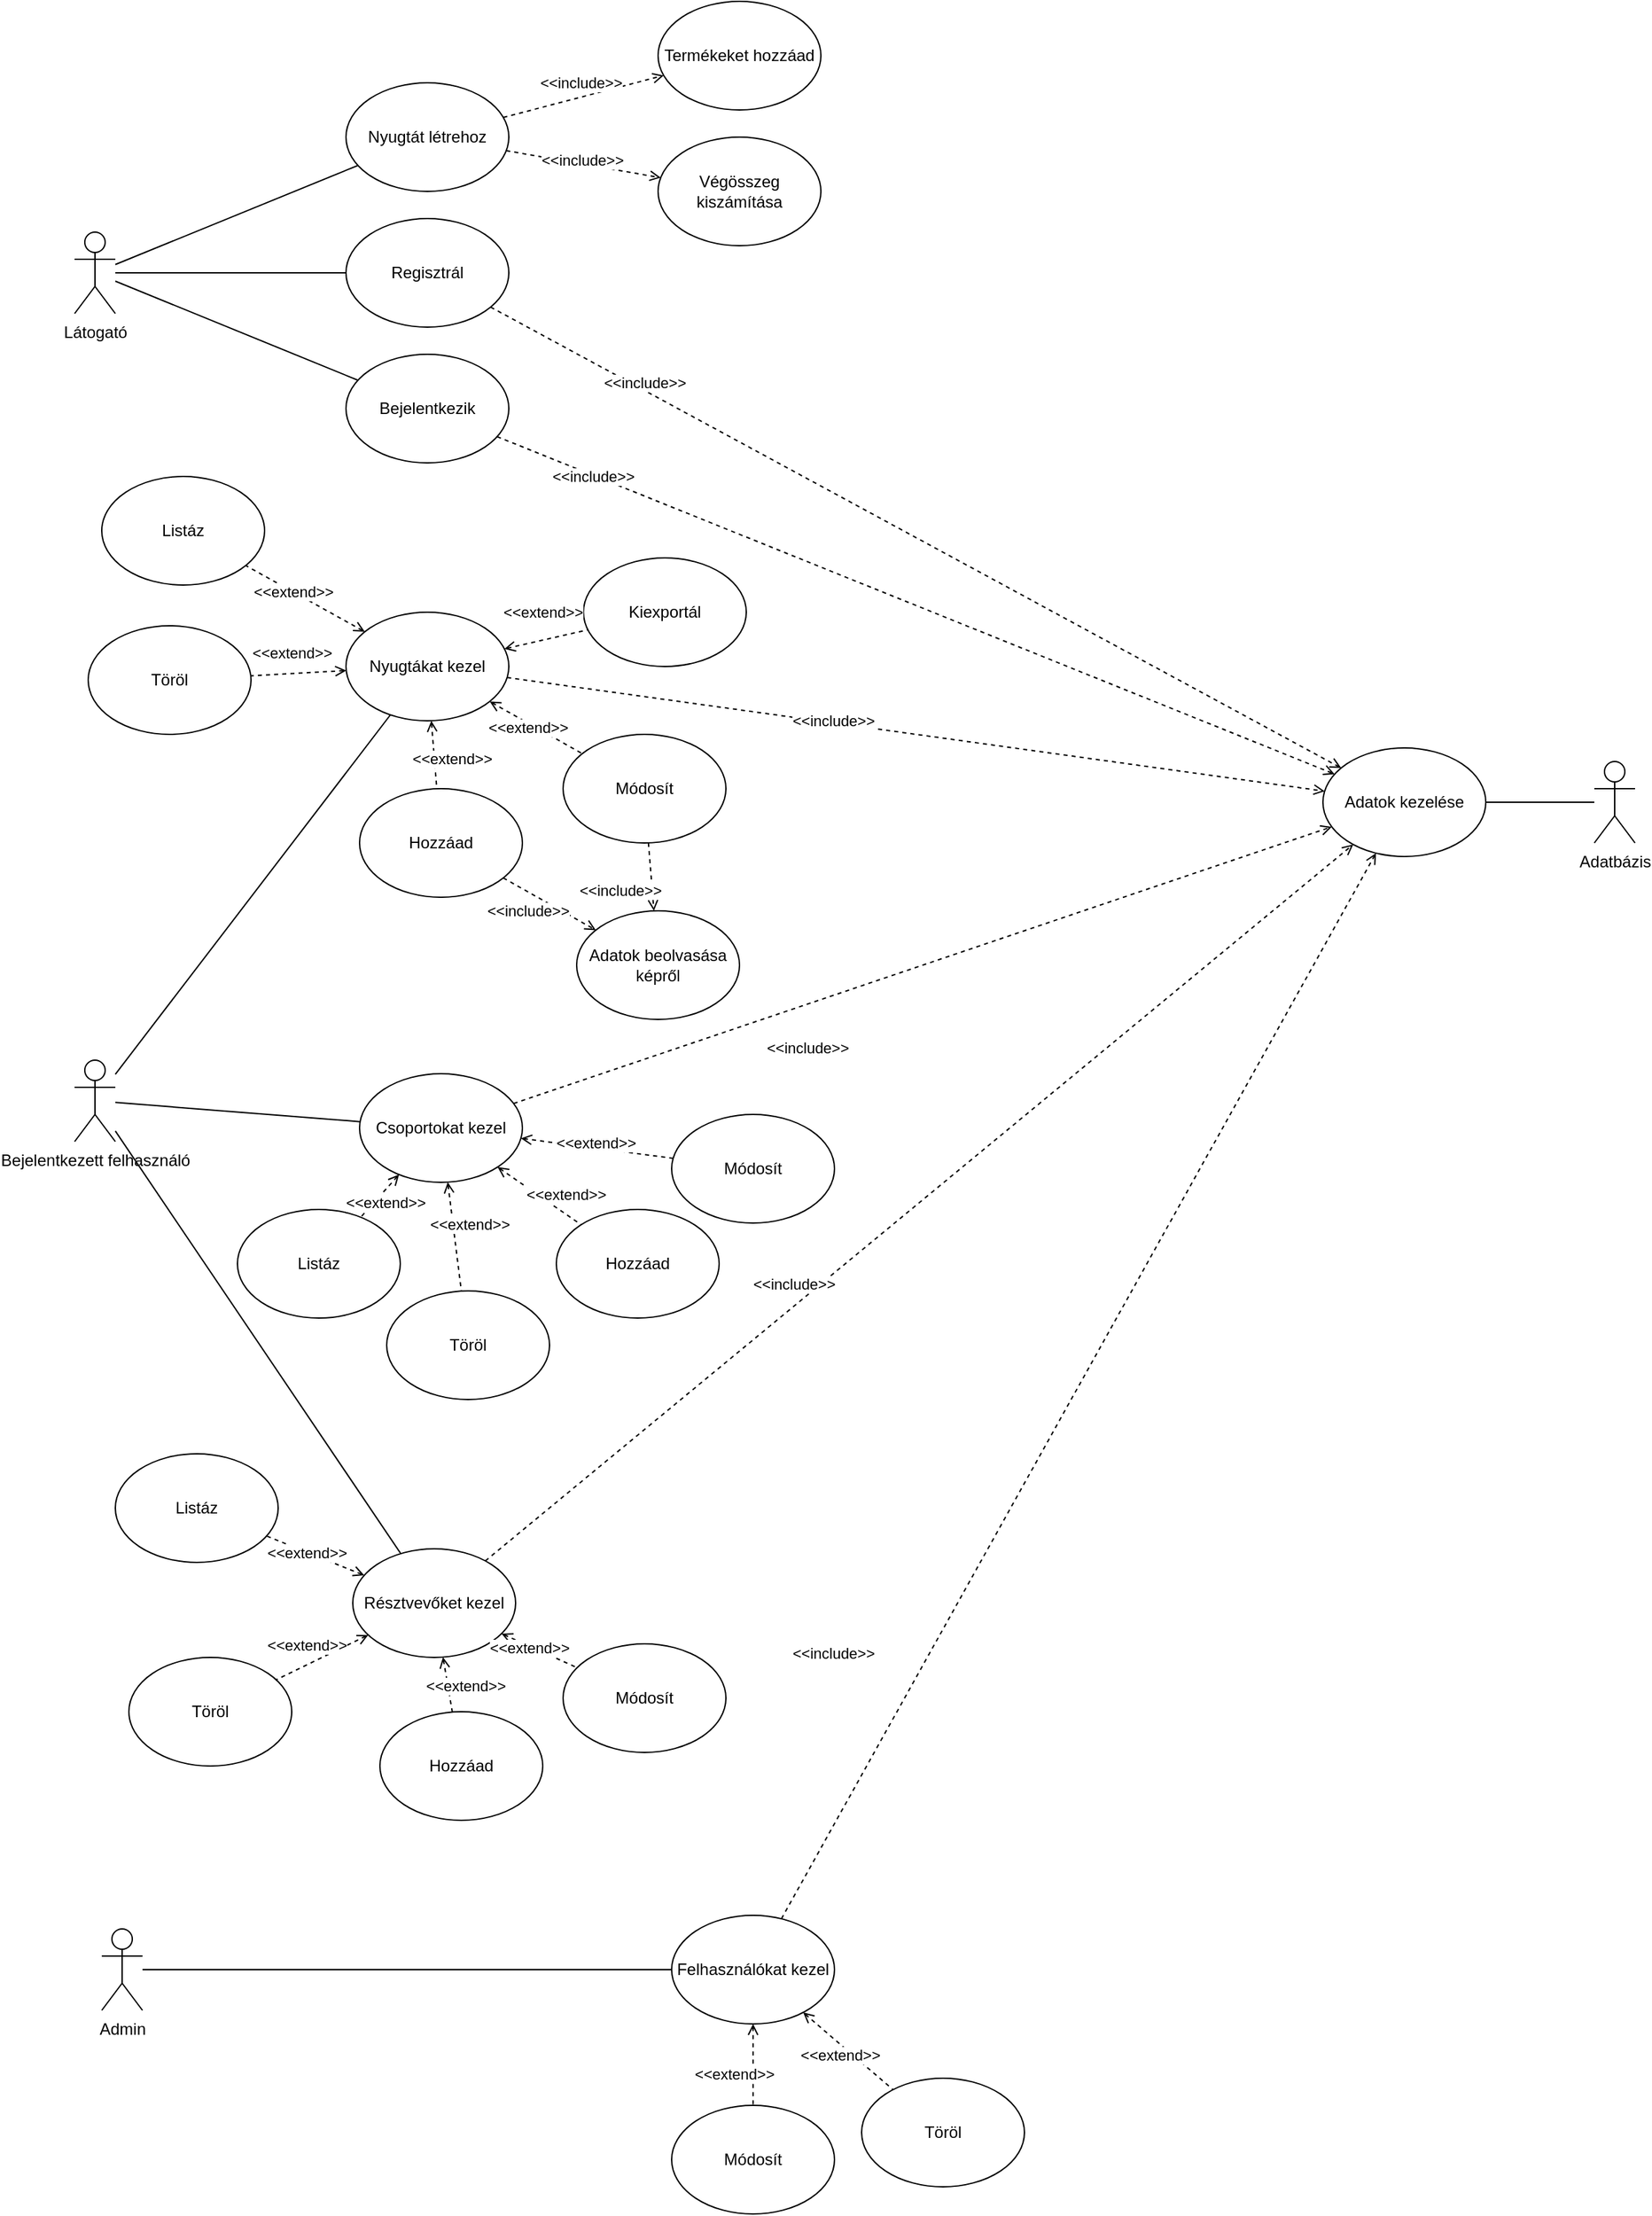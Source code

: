 <mxfile version="21.2.3" type="device">
  <diagram name="Page-1" id="5bKGs6VIPu-2fnJ7-1S9">
    <mxGraphModel dx="2625" dy="2509" grid="1" gridSize="10" guides="1" tooltips="1" connect="1" arrows="1" fold="1" page="1" pageScale="1" pageWidth="1376" pageHeight="1154" math="0" shadow="0">
      <root>
        <mxCell id="0" />
        <mxCell id="1" parent="0" />
        <mxCell id="UQ3AOjmW09rgCbUPbbze-11" style="rounded=0;orthogonalLoop=1;jettySize=auto;html=1;endArrow=none;endFill=0;" edge="1" parent="1" source="UQ3AOjmW09rgCbUPbbze-1" target="UQ3AOjmW09rgCbUPbbze-6">
          <mxGeometry relative="1" as="geometry" />
        </mxCell>
        <mxCell id="UQ3AOjmW09rgCbUPbbze-1" value="Látogató" style="shape=umlActor;verticalLabelPosition=bottom;verticalAlign=top;html=1;outlineConnect=0;" vertex="1" parent="1">
          <mxGeometry x="150" y="-90" width="30" height="60" as="geometry" />
        </mxCell>
        <mxCell id="UQ3AOjmW09rgCbUPbbze-2" value="Admin" style="shape=umlActor;verticalLabelPosition=bottom;verticalAlign=top;html=1;outlineConnect=0;" vertex="1" parent="1">
          <mxGeometry x="170" y="1160" width="30" height="60" as="geometry" />
        </mxCell>
        <mxCell id="UQ3AOjmW09rgCbUPbbze-3" value="Bejelentkezett felhasználó" style="shape=umlActor;verticalLabelPosition=bottom;verticalAlign=top;html=1;outlineConnect=0;" vertex="1" parent="1">
          <mxGeometry x="150" y="520" width="30" height="60" as="geometry" />
        </mxCell>
        <mxCell id="UQ3AOjmW09rgCbUPbbze-4" value="Adatbázis" style="shape=umlActor;verticalLabelPosition=bottom;verticalAlign=top;html=1;outlineConnect=0;" vertex="1" parent="1">
          <mxGeometry x="1270" y="300" width="30" height="60" as="geometry" />
        </mxCell>
        <mxCell id="UQ3AOjmW09rgCbUPbbze-6" value="Regisztrál" style="ellipse;whiteSpace=wrap;html=1;" vertex="1" parent="1">
          <mxGeometry x="350" y="-100" width="120" height="80" as="geometry" />
        </mxCell>
        <mxCell id="UQ3AOjmW09rgCbUPbbze-7" value="Bejelentkezik" style="ellipse;whiteSpace=wrap;html=1;" vertex="1" parent="1">
          <mxGeometry x="350" width="120" height="80" as="geometry" />
        </mxCell>
        <mxCell id="UQ3AOjmW09rgCbUPbbze-14" style="rounded=0;orthogonalLoop=1;jettySize=auto;html=1;dashed=1;endArrow=open;endFill=0;" edge="1" parent="1" source="UQ3AOjmW09rgCbUPbbze-8" target="UQ3AOjmW09rgCbUPbbze-9">
          <mxGeometry relative="1" as="geometry" />
        </mxCell>
        <mxCell id="UQ3AOjmW09rgCbUPbbze-15" value="&amp;lt;&amp;lt;include&amp;gt;&amp;gt;" style="edgeLabel;html=1;align=center;verticalAlign=middle;resizable=0;points=[];" vertex="1" connectable="0" parent="UQ3AOjmW09rgCbUPbbze-14">
          <mxGeometry x="0.288" y="4" relative="1" as="geometry">
            <mxPoint x="-18" y="-2" as="offset" />
          </mxGeometry>
        </mxCell>
        <mxCell id="UQ3AOjmW09rgCbUPbbze-8" value="Nyugtát létrehoz" style="ellipse;whiteSpace=wrap;html=1;" vertex="1" parent="1">
          <mxGeometry x="350" y="-200" width="120" height="80" as="geometry" />
        </mxCell>
        <mxCell id="UQ3AOjmW09rgCbUPbbze-9" value="Termékeket hozzáad" style="ellipse;whiteSpace=wrap;html=1;" vertex="1" parent="1">
          <mxGeometry x="580" y="-260" width="120" height="80" as="geometry" />
        </mxCell>
        <mxCell id="UQ3AOjmW09rgCbUPbbze-10" value="Végösszeg kiszámítása" style="ellipse;whiteSpace=wrap;html=1;" vertex="1" parent="1">
          <mxGeometry x="580" y="-160" width="120" height="80" as="geometry" />
        </mxCell>
        <mxCell id="UQ3AOjmW09rgCbUPbbze-12" style="rounded=0;orthogonalLoop=1;jettySize=auto;html=1;endArrow=none;endFill=0;" edge="1" parent="1" source="UQ3AOjmW09rgCbUPbbze-1" target="UQ3AOjmW09rgCbUPbbze-7">
          <mxGeometry relative="1" as="geometry">
            <mxPoint x="190" y="-17" as="sourcePoint" />
            <mxPoint x="381" y="-107" as="targetPoint" />
          </mxGeometry>
        </mxCell>
        <mxCell id="UQ3AOjmW09rgCbUPbbze-13" style="rounded=0;orthogonalLoop=1;jettySize=auto;html=1;endArrow=none;endFill=0;" edge="1" parent="1" source="UQ3AOjmW09rgCbUPbbze-1" target="UQ3AOjmW09rgCbUPbbze-8">
          <mxGeometry relative="1" as="geometry">
            <mxPoint x="200" y="-7" as="sourcePoint" />
            <mxPoint x="391" y="-97" as="targetPoint" />
          </mxGeometry>
        </mxCell>
        <mxCell id="UQ3AOjmW09rgCbUPbbze-16" style="rounded=0;orthogonalLoop=1;jettySize=auto;html=1;dashed=1;endArrow=open;endFill=0;" edge="1" parent="1" source="UQ3AOjmW09rgCbUPbbze-8" target="UQ3AOjmW09rgCbUPbbze-10">
          <mxGeometry relative="1" as="geometry">
            <mxPoint x="582" y="-164" as="sourcePoint" />
            <mxPoint x="710" y="-196" as="targetPoint" />
          </mxGeometry>
        </mxCell>
        <mxCell id="UQ3AOjmW09rgCbUPbbze-17" value="&amp;lt;&amp;lt;include&amp;gt;&amp;gt;" style="edgeLabel;html=1;align=center;verticalAlign=middle;resizable=0;points=[];" vertex="1" connectable="0" parent="UQ3AOjmW09rgCbUPbbze-16">
          <mxGeometry x="0.288" y="4" relative="1" as="geometry">
            <mxPoint x="-18" y="-2" as="offset" />
          </mxGeometry>
        </mxCell>
        <mxCell id="UQ3AOjmW09rgCbUPbbze-18" value="Nyugtákat kezel" style="ellipse;whiteSpace=wrap;html=1;" vertex="1" parent="1">
          <mxGeometry x="350" y="190" width="120" height="80" as="geometry" />
        </mxCell>
        <mxCell id="UQ3AOjmW09rgCbUPbbze-19" value="Csoportokat kezel" style="ellipse;whiteSpace=wrap;html=1;" vertex="1" parent="1">
          <mxGeometry x="360" y="530" width="120" height="80" as="geometry" />
        </mxCell>
        <mxCell id="UQ3AOjmW09rgCbUPbbze-20" value="Résztvevőket kezel" style="ellipse;whiteSpace=wrap;html=1;" vertex="1" parent="1">
          <mxGeometry x="355" y="880" width="120" height="80" as="geometry" />
        </mxCell>
        <mxCell id="UQ3AOjmW09rgCbUPbbze-21" value="Hozzáad" style="ellipse;whiteSpace=wrap;html=1;" vertex="1" parent="1">
          <mxGeometry x="360" y="320" width="120" height="80" as="geometry" />
        </mxCell>
        <mxCell id="UQ3AOjmW09rgCbUPbbze-22" value="Listáz" style="ellipse;whiteSpace=wrap;html=1;" vertex="1" parent="1">
          <mxGeometry x="170" y="90" width="120" height="80" as="geometry" />
        </mxCell>
        <mxCell id="UQ3AOjmW09rgCbUPbbze-30" style="rounded=0;orthogonalLoop=1;jettySize=auto;html=1;endArrow=none;endFill=0;" edge="1" parent="1" source="UQ3AOjmW09rgCbUPbbze-27" target="UQ3AOjmW09rgCbUPbbze-4">
          <mxGeometry relative="1" as="geometry" />
        </mxCell>
        <mxCell id="UQ3AOjmW09rgCbUPbbze-27" value="Adatok kezelése" style="ellipse;whiteSpace=wrap;html=1;" vertex="1" parent="1">
          <mxGeometry x="1070" y="290" width="120" height="80" as="geometry" />
        </mxCell>
        <mxCell id="UQ3AOjmW09rgCbUPbbze-28" style="rounded=0;orthogonalLoop=1;jettySize=auto;html=1;dashed=1;endArrow=open;endFill=0;" edge="1" parent="1" source="UQ3AOjmW09rgCbUPbbze-6" target="UQ3AOjmW09rgCbUPbbze-27">
          <mxGeometry relative="1" as="geometry">
            <mxPoint x="932" y="146" as="sourcePoint" />
            <mxPoint x="1060" y="114" as="targetPoint" />
          </mxGeometry>
        </mxCell>
        <mxCell id="UQ3AOjmW09rgCbUPbbze-29" value="&amp;lt;&amp;lt;include&amp;gt;&amp;gt;" style="edgeLabel;html=1;align=center;verticalAlign=middle;resizable=0;points=[];" vertex="1" connectable="0" parent="UQ3AOjmW09rgCbUPbbze-28">
          <mxGeometry x="0.288" y="4" relative="1" as="geometry">
            <mxPoint x="-292" y="-160" as="offset" />
          </mxGeometry>
        </mxCell>
        <mxCell id="UQ3AOjmW09rgCbUPbbze-31" style="rounded=0;orthogonalLoop=1;jettySize=auto;html=1;dashed=1;endArrow=open;endFill=0;" edge="1" parent="1" source="UQ3AOjmW09rgCbUPbbze-7" target="UQ3AOjmW09rgCbUPbbze-27">
          <mxGeometry relative="1" as="geometry">
            <mxPoint x="538" y="101" as="sourcePoint" />
            <mxPoint x="922" y="409" as="targetPoint" />
          </mxGeometry>
        </mxCell>
        <mxCell id="UQ3AOjmW09rgCbUPbbze-32" value="&amp;lt;&amp;lt;include&amp;gt;&amp;gt;" style="edgeLabel;html=1;align=center;verticalAlign=middle;resizable=0;points=[];" vertex="1" connectable="0" parent="UQ3AOjmW09rgCbUPbbze-31">
          <mxGeometry x="0.288" y="4" relative="1" as="geometry">
            <mxPoint x="-329" y="-127" as="offset" />
          </mxGeometry>
        </mxCell>
        <mxCell id="UQ3AOjmW09rgCbUPbbze-35" style="rounded=0;orthogonalLoop=1;jettySize=auto;html=1;dashed=1;endArrow=open;endFill=0;" edge="1" parent="1" source="UQ3AOjmW09rgCbUPbbze-18" target="UQ3AOjmW09rgCbUPbbze-27">
          <mxGeometry relative="1" as="geometry">
            <mxPoint x="558" y="121" as="sourcePoint" />
            <mxPoint x="942" y="429" as="targetPoint" />
          </mxGeometry>
        </mxCell>
        <mxCell id="UQ3AOjmW09rgCbUPbbze-36" value="&amp;lt;&amp;lt;include&amp;gt;&amp;gt;" style="edgeLabel;html=1;align=center;verticalAlign=middle;resizable=0;points=[];" vertex="1" connectable="0" parent="UQ3AOjmW09rgCbUPbbze-35">
          <mxGeometry x="0.288" y="4" relative="1" as="geometry">
            <mxPoint x="-148" y="-18" as="offset" />
          </mxGeometry>
        </mxCell>
        <mxCell id="UQ3AOjmW09rgCbUPbbze-39" style="rounded=0;orthogonalLoop=1;jettySize=auto;html=1;dashed=1;endArrow=open;endFill=0;" edge="1" parent="1" source="UQ3AOjmW09rgCbUPbbze-19" target="UQ3AOjmW09rgCbUPbbze-27">
          <mxGeometry relative="1" as="geometry">
            <mxPoint x="718" y="409" as="sourcePoint" />
            <mxPoint x="912" y="441" as="targetPoint" />
          </mxGeometry>
        </mxCell>
        <mxCell id="UQ3AOjmW09rgCbUPbbze-40" value="&amp;lt;&amp;lt;include&amp;gt;&amp;gt;" style="edgeLabel;html=1;align=center;verticalAlign=middle;resizable=0;points=[];" vertex="1" connectable="0" parent="UQ3AOjmW09rgCbUPbbze-39">
          <mxGeometry x="0.288" y="4" relative="1" as="geometry">
            <mxPoint x="-171" y="94" as="offset" />
          </mxGeometry>
        </mxCell>
        <mxCell id="UQ3AOjmW09rgCbUPbbze-41" style="rounded=0;orthogonalLoop=1;jettySize=auto;html=1;dashed=1;endArrow=open;endFill=0;" edge="1" parent="1" source="UQ3AOjmW09rgCbUPbbze-20" target="UQ3AOjmW09rgCbUPbbze-27">
          <mxGeometry relative="1" as="geometry">
            <mxPoint x="728" y="419" as="sourcePoint" />
            <mxPoint x="922" y="451" as="targetPoint" />
          </mxGeometry>
        </mxCell>
        <mxCell id="UQ3AOjmW09rgCbUPbbze-42" value="&amp;lt;&amp;lt;include&amp;gt;&amp;gt;" style="edgeLabel;html=1;align=center;verticalAlign=middle;resizable=0;points=[];" vertex="1" connectable="0" parent="UQ3AOjmW09rgCbUPbbze-41">
          <mxGeometry x="0.288" y="4" relative="1" as="geometry">
            <mxPoint x="-182" y="139" as="offset" />
          </mxGeometry>
        </mxCell>
        <mxCell id="UQ3AOjmW09rgCbUPbbze-45" style="rounded=0;orthogonalLoop=1;jettySize=auto;html=1;dashed=1;endArrow=none;endFill=0;startArrow=open;startFill=0;" edge="1" parent="1" source="UQ3AOjmW09rgCbUPbbze-18" target="UQ3AOjmW09rgCbUPbbze-22">
          <mxGeometry relative="1" as="geometry">
            <mxPoint x="710" y="300" as="sourcePoint" />
            <mxPoint x="960" y="300" as="targetPoint" />
          </mxGeometry>
        </mxCell>
        <mxCell id="UQ3AOjmW09rgCbUPbbze-46" value="&amp;lt;&amp;lt;extend&amp;gt;&amp;gt;" style="edgeLabel;html=1;align=center;verticalAlign=middle;resizable=0;points=[];" vertex="1" connectable="0" parent="UQ3AOjmW09rgCbUPbbze-45">
          <mxGeometry x="0.288" y="4" relative="1" as="geometry">
            <mxPoint x="5" y="-2" as="offset" />
          </mxGeometry>
        </mxCell>
        <mxCell id="UQ3AOjmW09rgCbUPbbze-48" style="rounded=0;orthogonalLoop=1;jettySize=auto;html=1;dashed=1;endArrow=none;endFill=0;startArrow=open;startFill=0;" edge="1" parent="1" source="UQ3AOjmW09rgCbUPbbze-18" target="UQ3AOjmW09rgCbUPbbze-21">
          <mxGeometry relative="1" as="geometry">
            <mxPoint x="476" y="346" as="sourcePoint" />
            <mxPoint x="594" y="315" as="targetPoint" />
          </mxGeometry>
        </mxCell>
        <mxCell id="UQ3AOjmW09rgCbUPbbze-49" value="&amp;lt;&amp;lt;extend&amp;gt;&amp;gt;" style="edgeLabel;html=1;align=center;verticalAlign=middle;resizable=0;points=[];" vertex="1" connectable="0" parent="UQ3AOjmW09rgCbUPbbze-48">
          <mxGeometry x="0.288" y="4" relative="1" as="geometry">
            <mxPoint x="8" y="-4" as="offset" />
          </mxGeometry>
        </mxCell>
        <mxCell id="UQ3AOjmW09rgCbUPbbze-59" style="rounded=0;orthogonalLoop=1;jettySize=auto;html=1;endArrow=none;endFill=0;" edge="1" parent="1" source="UQ3AOjmW09rgCbUPbbze-3" target="UQ3AOjmW09rgCbUPbbze-18">
          <mxGeometry relative="1" as="geometry">
            <mxPoint x="190" y="87" as="sourcePoint" />
            <mxPoint x="370" y="168" as="targetPoint" />
          </mxGeometry>
        </mxCell>
        <mxCell id="UQ3AOjmW09rgCbUPbbze-60" style="rounded=0;orthogonalLoop=1;jettySize=auto;html=1;endArrow=none;endFill=0;" edge="1" parent="1" source="UQ3AOjmW09rgCbUPbbze-3" target="UQ3AOjmW09rgCbUPbbze-19">
          <mxGeometry relative="1" as="geometry">
            <mxPoint x="190" y="547" as="sourcePoint" />
            <mxPoint x="383" y="382" as="targetPoint" />
          </mxGeometry>
        </mxCell>
        <mxCell id="UQ3AOjmW09rgCbUPbbze-61" style="rounded=0;orthogonalLoop=1;jettySize=auto;html=1;endArrow=none;endFill=0;" edge="1" parent="1" source="UQ3AOjmW09rgCbUPbbze-3" target="UQ3AOjmW09rgCbUPbbze-20">
          <mxGeometry relative="1" as="geometry">
            <mxPoint x="190" y="560" as="sourcePoint" />
            <mxPoint x="360" y="560" as="targetPoint" />
          </mxGeometry>
        </mxCell>
        <mxCell id="UQ3AOjmW09rgCbUPbbze-62" value="Felhasználókat kezel" style="ellipse;whiteSpace=wrap;html=1;" vertex="1" parent="1">
          <mxGeometry x="590" y="1150" width="120" height="80" as="geometry" />
        </mxCell>
        <mxCell id="UQ3AOjmW09rgCbUPbbze-63" style="rounded=0;orthogonalLoop=1;jettySize=auto;html=1;endArrow=none;endFill=0;" edge="1" parent="1" source="UQ3AOjmW09rgCbUPbbze-2" target="UQ3AOjmW09rgCbUPbbze-62">
          <mxGeometry relative="1" as="geometry">
            <mxPoint x="190" y="573" as="sourcePoint" />
            <mxPoint x="383" y="738" as="targetPoint" />
          </mxGeometry>
        </mxCell>
        <mxCell id="UQ3AOjmW09rgCbUPbbze-64" style="rounded=0;orthogonalLoop=1;jettySize=auto;html=1;dashed=1;endArrow=open;endFill=0;" edge="1" parent="1" source="UQ3AOjmW09rgCbUPbbze-62" target="UQ3AOjmW09rgCbUPbbze-27">
          <mxGeometry relative="1" as="geometry">
            <mxPoint x="684" y="777" as="sourcePoint" />
            <mxPoint x="1106" y="373" as="targetPoint" />
          </mxGeometry>
        </mxCell>
        <mxCell id="UQ3AOjmW09rgCbUPbbze-65" value="&amp;lt;&amp;lt;include&amp;gt;&amp;gt;" style="edgeLabel;html=1;align=center;verticalAlign=middle;resizable=0;points=[];" vertex="1" connectable="0" parent="UQ3AOjmW09rgCbUPbbze-64">
          <mxGeometry x="0.288" y="4" relative="1" as="geometry">
            <mxPoint x="-241" y="312" as="offset" />
          </mxGeometry>
        </mxCell>
        <mxCell id="UQ3AOjmW09rgCbUPbbze-73" value="Módosít" style="ellipse;whiteSpace=wrap;html=1;" vertex="1" parent="1">
          <mxGeometry x="510" y="280" width="120" height="80" as="geometry" />
        </mxCell>
        <mxCell id="UQ3AOjmW09rgCbUPbbze-74" style="rounded=0;orthogonalLoop=1;jettySize=auto;html=1;dashed=1;endArrow=none;endFill=0;startArrow=open;startFill=0;" edge="1" parent="1" target="UQ3AOjmW09rgCbUPbbze-73" source="UQ3AOjmW09rgCbUPbbze-18">
          <mxGeometry relative="1" as="geometry">
            <mxPoint x="453" y="343" as="sourcePoint" />
            <mxPoint x="604" y="325" as="targetPoint" />
          </mxGeometry>
        </mxCell>
        <mxCell id="UQ3AOjmW09rgCbUPbbze-75" value="&amp;lt;&amp;lt;extend&amp;gt;&amp;gt;" style="edgeLabel;html=1;align=center;verticalAlign=middle;resizable=0;points=[];" vertex="1" connectable="0" parent="UQ3AOjmW09rgCbUPbbze-74">
          <mxGeometry x="0.288" y="4" relative="1" as="geometry">
            <mxPoint x="-18" y="-2" as="offset" />
          </mxGeometry>
        </mxCell>
        <mxCell id="UQ3AOjmW09rgCbUPbbze-76" value="Töröl" style="ellipse;whiteSpace=wrap;html=1;" vertex="1" parent="1">
          <mxGeometry x="160" y="200" width="120" height="80" as="geometry" />
        </mxCell>
        <mxCell id="UQ3AOjmW09rgCbUPbbze-77" style="rounded=0;orthogonalLoop=1;jettySize=auto;html=1;dashed=1;endArrow=none;endFill=0;startArrow=open;startFill=0;" edge="1" parent="1" target="UQ3AOjmW09rgCbUPbbze-76" source="UQ3AOjmW09rgCbUPbbze-18">
          <mxGeometry relative="1" as="geometry">
            <mxPoint x="610" y="263" as="sourcePoint" />
            <mxPoint x="761" y="245" as="targetPoint" />
          </mxGeometry>
        </mxCell>
        <mxCell id="UQ3AOjmW09rgCbUPbbze-78" value="&amp;lt;&amp;lt;extend&amp;gt;&amp;gt;" style="edgeLabel;html=1;align=center;verticalAlign=middle;resizable=0;points=[];" vertex="1" connectable="0" parent="UQ3AOjmW09rgCbUPbbze-77">
          <mxGeometry x="0.288" y="4" relative="1" as="geometry">
            <mxPoint x="5" y="-20" as="offset" />
          </mxGeometry>
        </mxCell>
        <mxCell id="UQ3AOjmW09rgCbUPbbze-79" value="Módosít" style="ellipse;whiteSpace=wrap;html=1;" vertex="1" parent="1">
          <mxGeometry x="590" y="1290" width="120" height="80" as="geometry" />
        </mxCell>
        <mxCell id="UQ3AOjmW09rgCbUPbbze-80" style="rounded=0;orthogonalLoop=1;jettySize=auto;html=1;dashed=1;endArrow=none;endFill=0;startArrow=open;startFill=0;" edge="1" parent="1" target="UQ3AOjmW09rgCbUPbbze-79" source="UQ3AOjmW09rgCbUPbbze-62">
          <mxGeometry relative="1" as="geometry">
            <mxPoint x="623" y="1010" as="sourcePoint" />
            <mxPoint x="814" y="1065" as="targetPoint" />
          </mxGeometry>
        </mxCell>
        <mxCell id="UQ3AOjmW09rgCbUPbbze-81" value="&amp;lt;&amp;lt;extend&amp;gt;&amp;gt;" style="edgeLabel;html=1;align=center;verticalAlign=middle;resizable=0;points=[];" vertex="1" connectable="0" parent="UQ3AOjmW09rgCbUPbbze-80">
          <mxGeometry x="0.288" y="4" relative="1" as="geometry">
            <mxPoint x="-18" y="-2" as="offset" />
          </mxGeometry>
        </mxCell>
        <mxCell id="UQ3AOjmW09rgCbUPbbze-82" value="Töröl" style="ellipse;whiteSpace=wrap;html=1;" vertex="1" parent="1">
          <mxGeometry x="730" y="1270" width="120" height="80" as="geometry" />
        </mxCell>
        <mxCell id="UQ3AOjmW09rgCbUPbbze-84" style="rounded=0;orthogonalLoop=1;jettySize=auto;html=1;dashed=1;endArrow=none;endFill=0;startArrow=open;startFill=0;" edge="1" parent="1" source="UQ3AOjmW09rgCbUPbbze-62" target="UQ3AOjmW09rgCbUPbbze-82">
          <mxGeometry relative="1" as="geometry">
            <mxPoint x="640" y="1000" as="sourcePoint" />
            <mxPoint x="640" y="1060" as="targetPoint" />
          </mxGeometry>
        </mxCell>
        <mxCell id="UQ3AOjmW09rgCbUPbbze-85" value="&amp;lt;&amp;lt;extend&amp;gt;&amp;gt;" style="edgeLabel;html=1;align=center;verticalAlign=middle;resizable=0;points=[];" vertex="1" connectable="0" parent="UQ3AOjmW09rgCbUPbbze-84">
          <mxGeometry x="0.288" y="4" relative="1" as="geometry">
            <mxPoint x="-18" y="-2" as="offset" />
          </mxGeometry>
        </mxCell>
        <mxCell id="UQ3AOjmW09rgCbUPbbze-86" value="Adatok beolvasása képről" style="ellipse;whiteSpace=wrap;html=1;" vertex="1" parent="1">
          <mxGeometry x="520" y="410" width="120" height="80" as="geometry" />
        </mxCell>
        <mxCell id="UQ3AOjmW09rgCbUPbbze-88" style="rounded=0;orthogonalLoop=1;jettySize=auto;html=1;dashed=1;endArrow=open;endFill=0;" edge="1" parent="1" source="UQ3AOjmW09rgCbUPbbze-21" target="UQ3AOjmW09rgCbUPbbze-86">
          <mxGeometry relative="1" as="geometry">
            <mxPoint x="484" y="562" as="sourcePoint" />
            <mxPoint x="1086" y="358" as="targetPoint" />
          </mxGeometry>
        </mxCell>
        <mxCell id="UQ3AOjmW09rgCbUPbbze-89" value="&amp;lt;&amp;lt;include&amp;gt;&amp;gt;" style="edgeLabel;html=1;align=center;verticalAlign=middle;resizable=0;points=[];" vertex="1" connectable="0" parent="UQ3AOjmW09rgCbUPbbze-88">
          <mxGeometry x="0.288" y="4" relative="1" as="geometry">
            <mxPoint x="-28" y="3" as="offset" />
          </mxGeometry>
        </mxCell>
        <mxCell id="UQ3AOjmW09rgCbUPbbze-90" style="rounded=0;orthogonalLoop=1;jettySize=auto;html=1;dashed=1;endArrow=open;endFill=0;" edge="1" parent="1" source="UQ3AOjmW09rgCbUPbbze-73" target="UQ3AOjmW09rgCbUPbbze-86">
          <mxGeometry relative="1" as="geometry">
            <mxPoint x="476" y="396" as="sourcePoint" />
            <mxPoint x="544" y="434" as="targetPoint" />
          </mxGeometry>
        </mxCell>
        <mxCell id="UQ3AOjmW09rgCbUPbbze-91" value="&amp;lt;&amp;lt;include&amp;gt;&amp;gt;" style="edgeLabel;html=1;align=center;verticalAlign=middle;resizable=0;points=[];" vertex="1" connectable="0" parent="UQ3AOjmW09rgCbUPbbze-90">
          <mxGeometry x="0.288" y="4" relative="1" as="geometry">
            <mxPoint x="-28" y="3" as="offset" />
          </mxGeometry>
        </mxCell>
        <mxCell id="UQ3AOjmW09rgCbUPbbze-92" value="Hozzáad" style="ellipse;whiteSpace=wrap;html=1;" vertex="1" parent="1">
          <mxGeometry x="505" y="630" width="120" height="80" as="geometry" />
        </mxCell>
        <mxCell id="UQ3AOjmW09rgCbUPbbze-93" value="Listáz" style="ellipse;whiteSpace=wrap;html=1;" vertex="1" parent="1">
          <mxGeometry x="270" y="630" width="120" height="80" as="geometry" />
        </mxCell>
        <mxCell id="UQ3AOjmW09rgCbUPbbze-94" style="rounded=0;orthogonalLoop=1;jettySize=auto;html=1;dashed=1;endArrow=none;endFill=0;startArrow=open;startFill=0;" edge="1" parent="1" target="UQ3AOjmW09rgCbUPbbze-93" source="UQ3AOjmW09rgCbUPbbze-19">
          <mxGeometry relative="1" as="geometry">
            <mxPoint x="374" y="554" as="sourcePoint" />
            <mxPoint x="970" y="650" as="targetPoint" />
          </mxGeometry>
        </mxCell>
        <mxCell id="UQ3AOjmW09rgCbUPbbze-95" value="&amp;lt;&amp;lt;extend&amp;gt;&amp;gt;" style="edgeLabel;html=1;align=center;verticalAlign=middle;resizable=0;points=[];" vertex="1" connectable="0" parent="UQ3AOjmW09rgCbUPbbze-94">
          <mxGeometry x="0.288" y="4" relative="1" as="geometry">
            <mxPoint x="5" y="-2" as="offset" />
          </mxGeometry>
        </mxCell>
        <mxCell id="UQ3AOjmW09rgCbUPbbze-96" style="rounded=0;orthogonalLoop=1;jettySize=auto;html=1;dashed=1;endArrow=none;endFill=0;startArrow=open;startFill=0;" edge="1" parent="1" target="UQ3AOjmW09rgCbUPbbze-92" source="UQ3AOjmW09rgCbUPbbze-19">
          <mxGeometry relative="1" as="geometry">
            <mxPoint x="423" y="620" as="sourcePoint" />
            <mxPoint x="604" y="665" as="targetPoint" />
          </mxGeometry>
        </mxCell>
        <mxCell id="UQ3AOjmW09rgCbUPbbze-97" value="&amp;lt;&amp;lt;extend&amp;gt;&amp;gt;" style="edgeLabel;html=1;align=center;verticalAlign=middle;resizable=0;points=[];" vertex="1" connectable="0" parent="UQ3AOjmW09rgCbUPbbze-96">
          <mxGeometry x="0.288" y="4" relative="1" as="geometry">
            <mxPoint x="8" y="-4" as="offset" />
          </mxGeometry>
        </mxCell>
        <mxCell id="UQ3AOjmW09rgCbUPbbze-98" value="Módosít" style="ellipse;whiteSpace=wrap;html=1;" vertex="1" parent="1">
          <mxGeometry x="590" y="560" width="120" height="80" as="geometry" />
        </mxCell>
        <mxCell id="UQ3AOjmW09rgCbUPbbze-99" style="rounded=0;orthogonalLoop=1;jettySize=auto;html=1;dashed=1;endArrow=none;endFill=0;startArrow=open;startFill=0;" edge="1" parent="1" target="UQ3AOjmW09rgCbUPbbze-98" source="UQ3AOjmW09rgCbUPbbze-19">
          <mxGeometry relative="1" as="geometry">
            <mxPoint x="466" y="606" as="sourcePoint" />
            <mxPoint x="614" y="675" as="targetPoint" />
          </mxGeometry>
        </mxCell>
        <mxCell id="UQ3AOjmW09rgCbUPbbze-100" value="&amp;lt;&amp;lt;extend&amp;gt;&amp;gt;" style="edgeLabel;html=1;align=center;verticalAlign=middle;resizable=0;points=[];" vertex="1" connectable="0" parent="UQ3AOjmW09rgCbUPbbze-99">
          <mxGeometry x="0.288" y="4" relative="1" as="geometry">
            <mxPoint x="-18" y="-2" as="offset" />
          </mxGeometry>
        </mxCell>
        <mxCell id="UQ3AOjmW09rgCbUPbbze-101" value="Töröl" style="ellipse;whiteSpace=wrap;html=1;" vertex="1" parent="1">
          <mxGeometry x="380" y="690" width="120" height="80" as="geometry" />
        </mxCell>
        <mxCell id="UQ3AOjmW09rgCbUPbbze-102" style="rounded=0;orthogonalLoop=1;jettySize=auto;html=1;dashed=1;endArrow=none;endFill=0;startArrow=open;startFill=0;" edge="1" parent="1" target="UQ3AOjmW09rgCbUPbbze-101" source="UQ3AOjmW09rgCbUPbbze-19">
          <mxGeometry relative="1" as="geometry">
            <mxPoint x="360" y="583" as="sourcePoint" />
            <mxPoint x="771" y="595" as="targetPoint" />
          </mxGeometry>
        </mxCell>
        <mxCell id="UQ3AOjmW09rgCbUPbbze-103" value="&amp;lt;&amp;lt;extend&amp;gt;&amp;gt;" style="edgeLabel;html=1;align=center;verticalAlign=middle;resizable=0;points=[];" vertex="1" connectable="0" parent="UQ3AOjmW09rgCbUPbbze-102">
          <mxGeometry x="0.288" y="4" relative="1" as="geometry">
            <mxPoint x="5" y="-20" as="offset" />
          </mxGeometry>
        </mxCell>
        <mxCell id="UQ3AOjmW09rgCbUPbbze-104" value="Hozzáad" style="ellipse;whiteSpace=wrap;html=1;" vertex="1" parent="1">
          <mxGeometry x="375" y="1000" width="120" height="80" as="geometry" />
        </mxCell>
        <mxCell id="UQ3AOjmW09rgCbUPbbze-105" value="Listáz" style="ellipse;whiteSpace=wrap;html=1;" vertex="1" parent="1">
          <mxGeometry x="180" y="810" width="120" height="80" as="geometry" />
        </mxCell>
        <mxCell id="UQ3AOjmW09rgCbUPbbze-106" style="rounded=0;orthogonalLoop=1;jettySize=auto;html=1;dashed=1;endArrow=none;endFill=0;startArrow=open;startFill=0;" edge="1" parent="1" target="UQ3AOjmW09rgCbUPbbze-105" source="UQ3AOjmW09rgCbUPbbze-20">
          <mxGeometry relative="1" as="geometry">
            <mxPoint x="374" y="794" as="sourcePoint" />
            <mxPoint x="970" y="890" as="targetPoint" />
          </mxGeometry>
        </mxCell>
        <mxCell id="UQ3AOjmW09rgCbUPbbze-107" value="&amp;lt;&amp;lt;extend&amp;gt;&amp;gt;" style="edgeLabel;html=1;align=center;verticalAlign=middle;resizable=0;points=[];" vertex="1" connectable="0" parent="UQ3AOjmW09rgCbUPbbze-106">
          <mxGeometry x="0.288" y="4" relative="1" as="geometry">
            <mxPoint x="5" y="-2" as="offset" />
          </mxGeometry>
        </mxCell>
        <mxCell id="UQ3AOjmW09rgCbUPbbze-108" style="rounded=0;orthogonalLoop=1;jettySize=auto;html=1;dashed=1;endArrow=none;endFill=0;startArrow=open;startFill=0;" edge="1" parent="1" target="UQ3AOjmW09rgCbUPbbze-104" source="UQ3AOjmW09rgCbUPbbze-20">
          <mxGeometry relative="1" as="geometry">
            <mxPoint x="423" y="860" as="sourcePoint" />
            <mxPoint x="604" y="905" as="targetPoint" />
          </mxGeometry>
        </mxCell>
        <mxCell id="UQ3AOjmW09rgCbUPbbze-109" value="&amp;lt;&amp;lt;extend&amp;gt;&amp;gt;" style="edgeLabel;html=1;align=center;verticalAlign=middle;resizable=0;points=[];" vertex="1" connectable="0" parent="UQ3AOjmW09rgCbUPbbze-108">
          <mxGeometry x="0.288" y="4" relative="1" as="geometry">
            <mxPoint x="8" y="-4" as="offset" />
          </mxGeometry>
        </mxCell>
        <mxCell id="UQ3AOjmW09rgCbUPbbze-110" value="Módosít" style="ellipse;whiteSpace=wrap;html=1;" vertex="1" parent="1">
          <mxGeometry x="510" y="950" width="120" height="80" as="geometry" />
        </mxCell>
        <mxCell id="UQ3AOjmW09rgCbUPbbze-111" style="rounded=0;orthogonalLoop=1;jettySize=auto;html=1;dashed=1;endArrow=none;endFill=0;startArrow=open;startFill=0;" edge="1" parent="1" target="UQ3AOjmW09rgCbUPbbze-110" source="UQ3AOjmW09rgCbUPbbze-20">
          <mxGeometry relative="1" as="geometry">
            <mxPoint x="466" y="846" as="sourcePoint" />
            <mxPoint x="614" y="915" as="targetPoint" />
          </mxGeometry>
        </mxCell>
        <mxCell id="UQ3AOjmW09rgCbUPbbze-112" value="&amp;lt;&amp;lt;extend&amp;gt;&amp;gt;" style="edgeLabel;html=1;align=center;verticalAlign=middle;resizable=0;points=[];" vertex="1" connectable="0" parent="UQ3AOjmW09rgCbUPbbze-111">
          <mxGeometry x="0.288" y="4" relative="1" as="geometry">
            <mxPoint x="-18" y="-2" as="offset" />
          </mxGeometry>
        </mxCell>
        <mxCell id="UQ3AOjmW09rgCbUPbbze-113" value="Töröl" style="ellipse;whiteSpace=wrap;html=1;" vertex="1" parent="1">
          <mxGeometry x="190" y="960" width="120" height="80" as="geometry" />
        </mxCell>
        <mxCell id="UQ3AOjmW09rgCbUPbbze-114" style="rounded=0;orthogonalLoop=1;jettySize=auto;html=1;dashed=1;endArrow=none;endFill=0;startArrow=open;startFill=0;" edge="1" parent="1" target="UQ3AOjmW09rgCbUPbbze-113" source="UQ3AOjmW09rgCbUPbbze-20">
          <mxGeometry relative="1" as="geometry">
            <mxPoint x="360" y="823" as="sourcePoint" />
            <mxPoint x="771" y="835" as="targetPoint" />
          </mxGeometry>
        </mxCell>
        <mxCell id="UQ3AOjmW09rgCbUPbbze-115" value="&amp;lt;&amp;lt;extend&amp;gt;&amp;gt;" style="edgeLabel;html=1;align=center;verticalAlign=middle;resizable=0;points=[];" vertex="1" connectable="0" parent="UQ3AOjmW09rgCbUPbbze-114">
          <mxGeometry x="0.288" y="4" relative="1" as="geometry">
            <mxPoint x="-4" y="-18" as="offset" />
          </mxGeometry>
        </mxCell>
        <mxCell id="UQ3AOjmW09rgCbUPbbze-116" value="Kiexportál" style="ellipse;whiteSpace=wrap;html=1;" vertex="1" parent="1">
          <mxGeometry x="525" y="150" width="120" height="80" as="geometry" />
        </mxCell>
        <mxCell id="UQ3AOjmW09rgCbUPbbze-117" style="rounded=0;orthogonalLoop=1;jettySize=auto;html=1;dashed=1;endArrow=none;endFill=0;startArrow=open;startFill=0;" edge="1" parent="1" target="UQ3AOjmW09rgCbUPbbze-116" source="UQ3AOjmW09rgCbUPbbze-18">
          <mxGeometry relative="1" as="geometry">
            <mxPoint x="515" y="226" as="sourcePoint" />
            <mxPoint x="1315" y="360" as="targetPoint" />
          </mxGeometry>
        </mxCell>
        <mxCell id="UQ3AOjmW09rgCbUPbbze-118" value="&amp;lt;&amp;lt;extend&amp;gt;&amp;gt;" style="edgeLabel;html=1;align=center;verticalAlign=middle;resizable=0;points=[];" vertex="1" connectable="0" parent="UQ3AOjmW09rgCbUPbbze-117">
          <mxGeometry x="0.288" y="4" relative="1" as="geometry">
            <mxPoint x="-11" y="-14" as="offset" />
          </mxGeometry>
        </mxCell>
      </root>
    </mxGraphModel>
  </diagram>
</mxfile>
